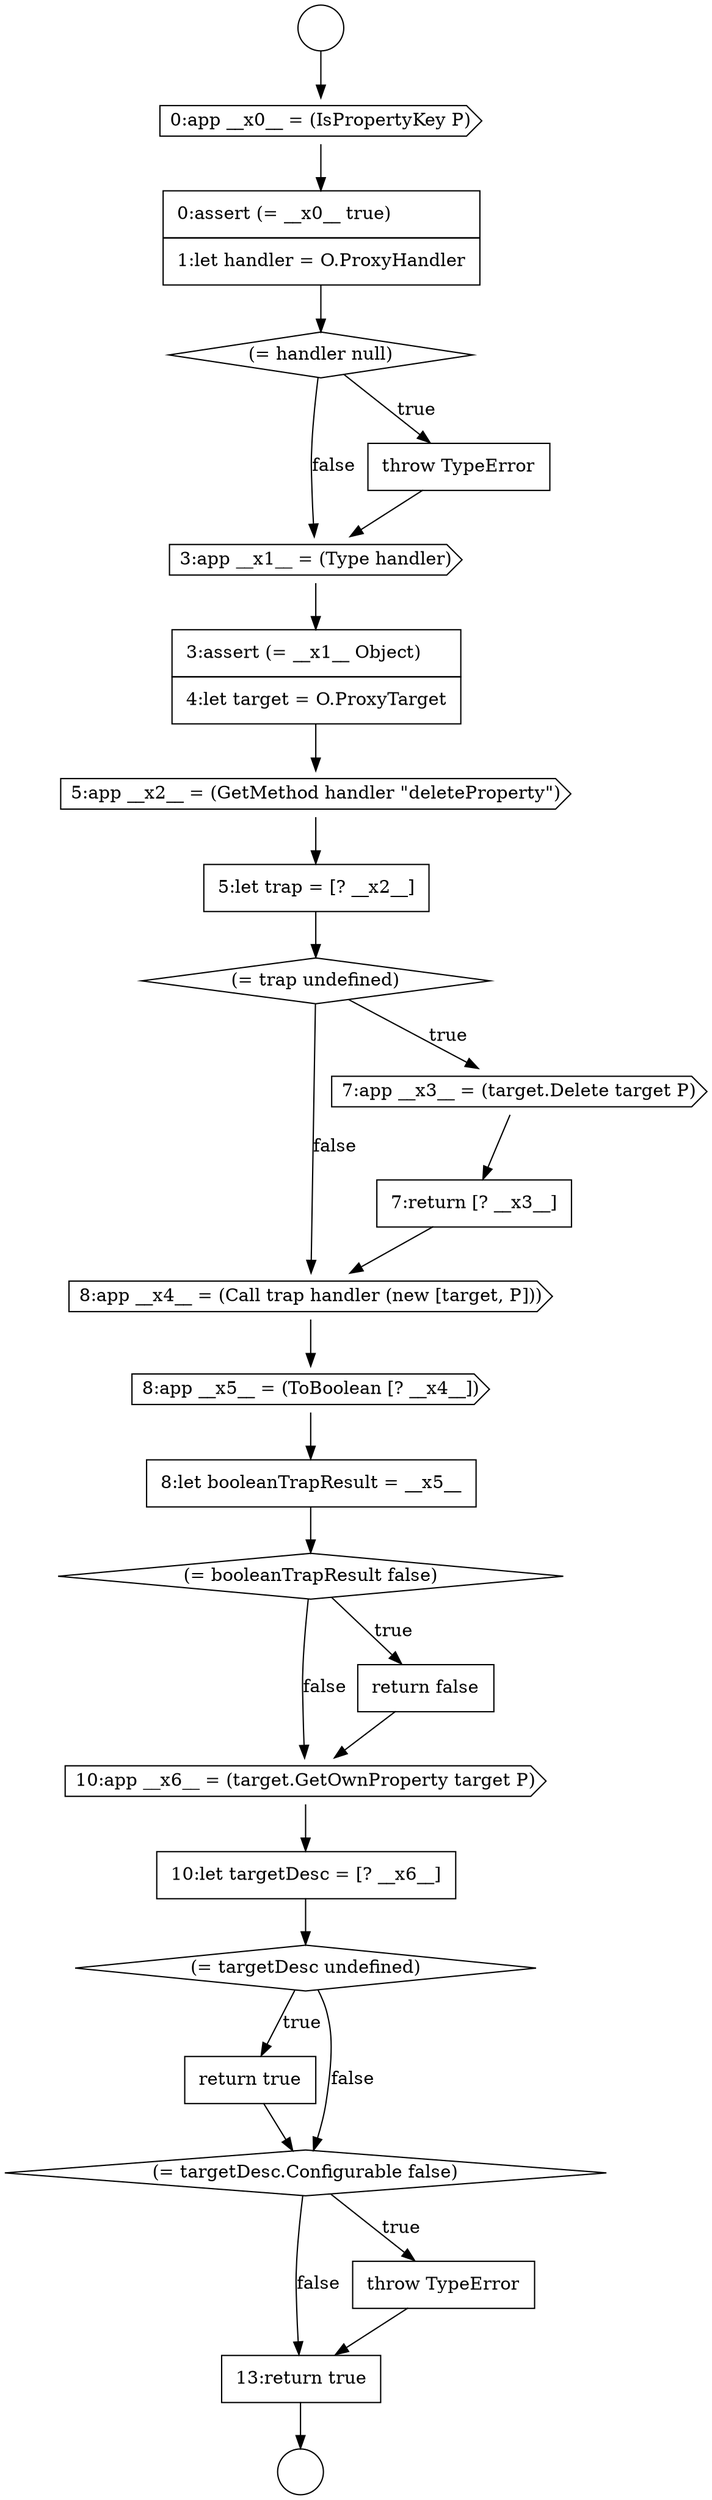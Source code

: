 digraph {
  node2889 [shape=cds, label=<<font color="black">0:app __x0__ = (IsPropertyKey P)</font>> color="black" fillcolor="white" style=filled]
  node2908 [shape=none, margin=0, label=<<font color="black">
    <table border="0" cellborder="1" cellspacing="0" cellpadding="10">
      <tr><td align="left">return true</td></tr>
    </table>
  </font>> color="black" fillcolor="white" style=filled]
  node2901 [shape=cds, label=<<font color="black">8:app __x5__ = (ToBoolean [? __x4__])</font>> color="black" fillcolor="white" style=filled]
  node2897 [shape=diamond, label=<<font color="black">(= trap undefined)</font>> color="black" fillcolor="white" style=filled]
  node2893 [shape=cds, label=<<font color="black">3:app __x1__ = (Type handler)</font>> color="black" fillcolor="white" style=filled]
  node2890 [shape=none, margin=0, label=<<font color="black">
    <table border="0" cellborder="1" cellspacing="0" cellpadding="10">
      <tr><td align="left">0:assert (= __x0__ true)</td></tr>
      <tr><td align="left">1:let handler = O.ProxyHandler</td></tr>
    </table>
  </font>> color="black" fillcolor="white" style=filled]
  node2895 [shape=cds, label=<<font color="black">5:app __x2__ = (GetMethod handler &quot;deleteProperty&quot;)</font>> color="black" fillcolor="white" style=filled]
  node2900 [shape=cds, label=<<font color="black">8:app __x4__ = (Call trap handler (new [target, P]))</font>> color="black" fillcolor="white" style=filled]
  node2909 [shape=diamond, label=<<font color="black">(= targetDesc.Configurable false)</font>> color="black" fillcolor="white" style=filled]
  node2891 [shape=diamond, label=<<font color="black">(= handler null)</font>> color="black" fillcolor="white" style=filled]
  node2911 [shape=none, margin=0, label=<<font color="black">
    <table border="0" cellborder="1" cellspacing="0" cellpadding="10">
      <tr><td align="left">13:return true</td></tr>
    </table>
  </font>> color="black" fillcolor="white" style=filled]
  node2899 [shape=none, margin=0, label=<<font color="black">
    <table border="0" cellborder="1" cellspacing="0" cellpadding="10">
      <tr><td align="left">7:return [? __x3__]</td></tr>
    </table>
  </font>> color="black" fillcolor="white" style=filled]
  node2888 [shape=circle label=" " color="black" fillcolor="white" style=filled]
  node2903 [shape=diamond, label=<<font color="black">(= booleanTrapResult false)</font>> color="black" fillcolor="white" style=filled]
  node2892 [shape=none, margin=0, label=<<font color="black">
    <table border="0" cellborder="1" cellspacing="0" cellpadding="10">
      <tr><td align="left">throw TypeError</td></tr>
    </table>
  </font>> color="black" fillcolor="white" style=filled]
  node2907 [shape=diamond, label=<<font color="black">(= targetDesc undefined)</font>> color="black" fillcolor="white" style=filled]
  node2902 [shape=none, margin=0, label=<<font color="black">
    <table border="0" cellborder="1" cellspacing="0" cellpadding="10">
      <tr><td align="left">8:let booleanTrapResult = __x5__</td></tr>
    </table>
  </font>> color="black" fillcolor="white" style=filled]
  node2898 [shape=cds, label=<<font color="black">7:app __x3__ = (target.Delete target P)</font>> color="black" fillcolor="white" style=filled]
  node2887 [shape=circle label=" " color="black" fillcolor="white" style=filled]
  node2910 [shape=none, margin=0, label=<<font color="black">
    <table border="0" cellborder="1" cellspacing="0" cellpadding="10">
      <tr><td align="left">throw TypeError</td></tr>
    </table>
  </font>> color="black" fillcolor="white" style=filled]
  node2905 [shape=cds, label=<<font color="black">10:app __x6__ = (target.GetOwnProperty target P)</font>> color="black" fillcolor="white" style=filled]
  node2904 [shape=none, margin=0, label=<<font color="black">
    <table border="0" cellborder="1" cellspacing="0" cellpadding="10">
      <tr><td align="left">return false</td></tr>
    </table>
  </font>> color="black" fillcolor="white" style=filled]
  node2894 [shape=none, margin=0, label=<<font color="black">
    <table border="0" cellborder="1" cellspacing="0" cellpadding="10">
      <tr><td align="left">3:assert (= __x1__ Object)</td></tr>
      <tr><td align="left">4:let target = O.ProxyTarget</td></tr>
    </table>
  </font>> color="black" fillcolor="white" style=filled]
  node2906 [shape=none, margin=0, label=<<font color="black">
    <table border="0" cellborder="1" cellspacing="0" cellpadding="10">
      <tr><td align="left">10:let targetDesc = [? __x6__]</td></tr>
    </table>
  </font>> color="black" fillcolor="white" style=filled]
  node2896 [shape=none, margin=0, label=<<font color="black">
    <table border="0" cellborder="1" cellspacing="0" cellpadding="10">
      <tr><td align="left">5:let trap = [? __x2__]</td></tr>
    </table>
  </font>> color="black" fillcolor="white" style=filled]
  node2899 -> node2900 [ color="black"]
  node2908 -> node2909 [ color="black"]
  node2890 -> node2891 [ color="black"]
  node2910 -> node2911 [ color="black"]
  node2905 -> node2906 [ color="black"]
  node2900 -> node2901 [ color="black"]
  node2906 -> node2907 [ color="black"]
  node2901 -> node2902 [ color="black"]
  node2903 -> node2904 [label=<<font color="black">true</font>> color="black"]
  node2903 -> node2905 [label=<<font color="black">false</font>> color="black"]
  node2887 -> node2889 [ color="black"]
  node2896 -> node2897 [ color="black"]
  node2892 -> node2893 [ color="black"]
  node2902 -> node2903 [ color="black"]
  node2907 -> node2908 [label=<<font color="black">true</font>> color="black"]
  node2907 -> node2909 [label=<<font color="black">false</font>> color="black"]
  node2909 -> node2910 [label=<<font color="black">true</font>> color="black"]
  node2909 -> node2911 [label=<<font color="black">false</font>> color="black"]
  node2895 -> node2896 [ color="black"]
  node2898 -> node2899 [ color="black"]
  node2911 -> node2888 [ color="black"]
  node2897 -> node2898 [label=<<font color="black">true</font>> color="black"]
  node2897 -> node2900 [label=<<font color="black">false</font>> color="black"]
  node2891 -> node2892 [label=<<font color="black">true</font>> color="black"]
  node2891 -> node2893 [label=<<font color="black">false</font>> color="black"]
  node2889 -> node2890 [ color="black"]
  node2894 -> node2895 [ color="black"]
  node2893 -> node2894 [ color="black"]
  node2904 -> node2905 [ color="black"]
}

